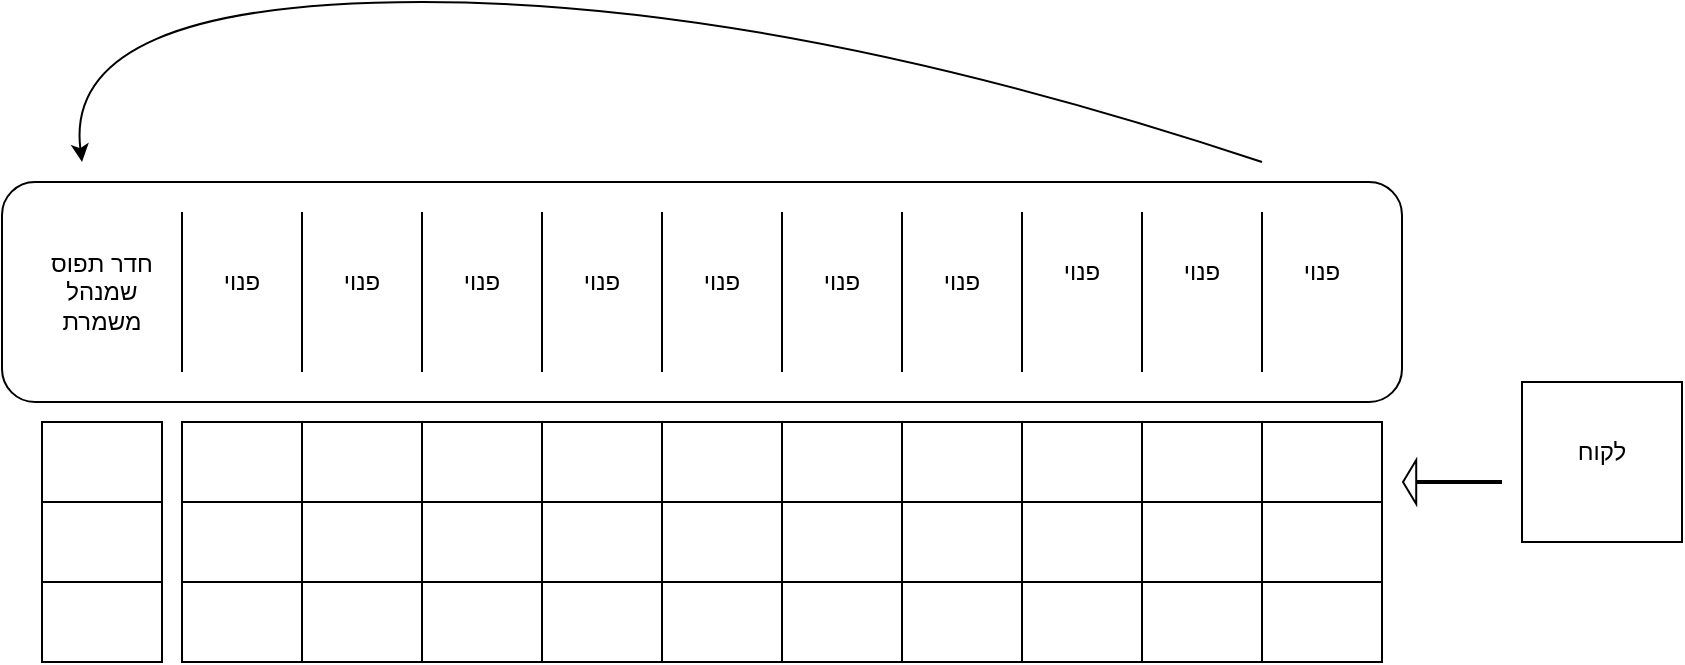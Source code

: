 <mxfile version="15.8.8" type="github">
  <diagram id="prtHgNgQTEPvFCAcTncT" name="Page-1">
    <mxGraphModel dx="1038" dy="579" grid="1" gridSize="10" guides="1" tooltips="1" connect="1" arrows="1" fold="1" page="1" pageScale="1" pageWidth="827" pageHeight="1169" math="0" shadow="0">
      <root>
        <mxCell id="0" />
        <mxCell id="1" parent="0" />
        <mxCell id="VzjRueDHVccjn4ICXeNs-1" value="" style="rounded=1;whiteSpace=wrap;html=1;" vertex="1" parent="1">
          <mxGeometry x="50" y="280" width="700" height="110" as="geometry" />
        </mxCell>
        <mxCell id="VzjRueDHVccjn4ICXeNs-2" value="" style="endArrow=none;html=1;rounded=0;" edge="1" parent="1">
          <mxGeometry width="50" height="50" relative="1" as="geometry">
            <mxPoint x="140" y="375" as="sourcePoint" />
            <mxPoint x="140" y="295" as="targetPoint" />
          </mxGeometry>
        </mxCell>
        <mxCell id="VzjRueDHVccjn4ICXeNs-4" value="" style="endArrow=none;html=1;rounded=0;" edge="1" parent="1">
          <mxGeometry width="50" height="50" relative="1" as="geometry">
            <mxPoint x="200" y="375" as="sourcePoint" />
            <mxPoint x="200" y="295" as="targetPoint" />
          </mxGeometry>
        </mxCell>
        <mxCell id="VzjRueDHVccjn4ICXeNs-5" value="" style="endArrow=none;html=1;rounded=0;" edge="1" parent="1">
          <mxGeometry width="50" height="50" relative="1" as="geometry">
            <mxPoint x="260" y="375" as="sourcePoint" />
            <mxPoint x="260" y="295" as="targetPoint" />
          </mxGeometry>
        </mxCell>
        <mxCell id="VzjRueDHVccjn4ICXeNs-6" value="" style="endArrow=none;html=1;rounded=0;" edge="1" parent="1">
          <mxGeometry width="50" height="50" relative="1" as="geometry">
            <mxPoint x="320" y="375" as="sourcePoint" />
            <mxPoint x="320" y="295" as="targetPoint" />
          </mxGeometry>
        </mxCell>
        <mxCell id="VzjRueDHVccjn4ICXeNs-7" value="" style="endArrow=none;html=1;rounded=0;" edge="1" parent="1">
          <mxGeometry width="50" height="50" relative="1" as="geometry">
            <mxPoint x="380" y="375" as="sourcePoint" />
            <mxPoint x="380" y="295" as="targetPoint" />
          </mxGeometry>
        </mxCell>
        <mxCell id="VzjRueDHVccjn4ICXeNs-8" value="" style="endArrow=none;html=1;rounded=0;" edge="1" parent="1">
          <mxGeometry width="50" height="50" relative="1" as="geometry">
            <mxPoint x="440" y="375" as="sourcePoint" />
            <mxPoint x="440" y="295" as="targetPoint" />
          </mxGeometry>
        </mxCell>
        <mxCell id="VzjRueDHVccjn4ICXeNs-9" value="" style="endArrow=none;html=1;rounded=0;" edge="1" parent="1">
          <mxGeometry width="50" height="50" relative="1" as="geometry">
            <mxPoint x="500" y="375" as="sourcePoint" />
            <mxPoint x="500" y="295" as="targetPoint" />
          </mxGeometry>
        </mxCell>
        <mxCell id="VzjRueDHVccjn4ICXeNs-10" value="" style="endArrow=none;html=1;rounded=0;" edge="1" parent="1">
          <mxGeometry width="50" height="50" relative="1" as="geometry">
            <mxPoint x="560" y="375" as="sourcePoint" />
            <mxPoint x="560" y="295" as="targetPoint" />
          </mxGeometry>
        </mxCell>
        <mxCell id="VzjRueDHVccjn4ICXeNs-11" value="" style="endArrow=none;html=1;rounded=0;" edge="1" parent="1">
          <mxGeometry width="50" height="50" relative="1" as="geometry">
            <mxPoint x="620" y="375" as="sourcePoint" />
            <mxPoint x="620" y="295" as="targetPoint" />
          </mxGeometry>
        </mxCell>
        <mxCell id="VzjRueDHVccjn4ICXeNs-12" value="" style="endArrow=none;html=1;rounded=0;" edge="1" parent="1">
          <mxGeometry width="50" height="50" relative="1" as="geometry">
            <mxPoint x="680" y="375" as="sourcePoint" />
            <mxPoint x="680" y="295" as="targetPoint" />
          </mxGeometry>
        </mxCell>
        <mxCell id="VzjRueDHVccjn4ICXeNs-13" value="חדר תפוס שמנהל משמרת" style="text;html=1;strokeColor=none;fillColor=none;align=center;verticalAlign=middle;whiteSpace=wrap;rounded=0;" vertex="1" parent="1">
          <mxGeometry x="70" y="315" width="60" height="40" as="geometry" />
        </mxCell>
        <mxCell id="VzjRueDHVccjn4ICXeNs-15" value="" style="whiteSpace=wrap;html=1;aspect=fixed;" vertex="1" parent="1">
          <mxGeometry x="810" y="380" width="80" height="80" as="geometry" />
        </mxCell>
        <mxCell id="VzjRueDHVccjn4ICXeNs-16" value="" style="shape=flexArrow;endArrow=classic;html=1;rounded=0;width=1;endSize=1.87;" edge="1" parent="1">
          <mxGeometry width="50" height="50" relative="1" as="geometry">
            <mxPoint x="800" y="430" as="sourcePoint" />
            <mxPoint x="750" y="430" as="targetPoint" />
          </mxGeometry>
        </mxCell>
        <mxCell id="VzjRueDHVccjn4ICXeNs-17" value="פנוי" style="text;html=1;strokeColor=none;fillColor=none;align=center;verticalAlign=middle;whiteSpace=wrap;rounded=0;" vertex="1" parent="1">
          <mxGeometry x="680" y="310" width="60" height="30" as="geometry" />
        </mxCell>
        <mxCell id="VzjRueDHVccjn4ICXeNs-18" value="פנוי" style="text;html=1;strokeColor=none;fillColor=none;align=center;verticalAlign=middle;whiteSpace=wrap;rounded=0;" vertex="1" parent="1">
          <mxGeometry x="620" y="310" width="60" height="30" as="geometry" />
        </mxCell>
        <mxCell id="VzjRueDHVccjn4ICXeNs-19" value="פנוי" style="text;html=1;strokeColor=none;fillColor=none;align=center;verticalAlign=middle;whiteSpace=wrap;rounded=0;" vertex="1" parent="1">
          <mxGeometry x="560" y="305" width="60" height="40" as="geometry" />
        </mxCell>
        <mxCell id="VzjRueDHVccjn4ICXeNs-20" value="פנוי" style="text;html=1;strokeColor=none;fillColor=none;align=center;verticalAlign=middle;whiteSpace=wrap;rounded=0;" vertex="1" parent="1">
          <mxGeometry x="500" y="315" width="60" height="30" as="geometry" />
        </mxCell>
        <mxCell id="VzjRueDHVccjn4ICXeNs-21" value="פנוי" style="text;html=1;strokeColor=none;fillColor=none;align=center;verticalAlign=middle;whiteSpace=wrap;rounded=0;" vertex="1" parent="1">
          <mxGeometry x="440" y="315" width="60" height="30" as="geometry" />
        </mxCell>
        <mxCell id="VzjRueDHVccjn4ICXeNs-22" value="פנוי" style="text;html=1;strokeColor=none;fillColor=none;align=center;verticalAlign=middle;whiteSpace=wrap;rounded=0;" vertex="1" parent="1">
          <mxGeometry x="380" y="310" width="60" height="40" as="geometry" />
        </mxCell>
        <mxCell id="VzjRueDHVccjn4ICXeNs-23" value="פנוי" style="text;html=1;strokeColor=none;fillColor=none;align=center;verticalAlign=middle;whiteSpace=wrap;rounded=0;" vertex="1" parent="1">
          <mxGeometry x="320" y="315" width="60" height="30" as="geometry" />
        </mxCell>
        <mxCell id="VzjRueDHVccjn4ICXeNs-24" value="פנוי" style="text;html=1;strokeColor=none;fillColor=none;align=center;verticalAlign=middle;whiteSpace=wrap;rounded=0;" vertex="1" parent="1">
          <mxGeometry x="260" y="315" width="60" height="30" as="geometry" />
        </mxCell>
        <mxCell id="VzjRueDHVccjn4ICXeNs-25" value="פנוי" style="text;html=1;strokeColor=none;fillColor=none;align=center;verticalAlign=middle;whiteSpace=wrap;rounded=0;" vertex="1" parent="1">
          <mxGeometry x="200" y="310" width="60" height="40" as="geometry" />
        </mxCell>
        <mxCell id="VzjRueDHVccjn4ICXeNs-26" value="פנוי" style="text;html=1;strokeColor=none;fillColor=none;align=center;verticalAlign=middle;whiteSpace=wrap;rounded=0;" vertex="1" parent="1">
          <mxGeometry x="140" y="315" width="60" height="30" as="geometry" />
        </mxCell>
        <mxCell id="VzjRueDHVccjn4ICXeNs-27" value="לקוח" style="text;html=1;strokeColor=none;fillColor=none;align=center;verticalAlign=middle;whiteSpace=wrap;rounded=0;" vertex="1" parent="1">
          <mxGeometry x="820" y="400" width="60" height="30" as="geometry" />
        </mxCell>
        <mxCell id="VzjRueDHVccjn4ICXeNs-28" value="" style="curved=1;endArrow=classic;html=1;rounded=0;" edge="1" parent="1">
          <mxGeometry width="50" height="50" relative="1" as="geometry">
            <mxPoint x="680" y="270" as="sourcePoint" />
            <mxPoint x="90" y="270" as="targetPoint" />
            <Array as="points">
              <mxPoint x="440" y="190" />
              <mxPoint x="80" y="190" />
            </Array>
          </mxGeometry>
        </mxCell>
        <mxCell id="VzjRueDHVccjn4ICXeNs-29" value="" style="shape=process;whiteSpace=wrap;html=1;backgroundOutline=1;size=0.333;rotation=-90;" vertex="1" parent="1">
          <mxGeometry x="40" y="430" width="120" height="60" as="geometry" />
        </mxCell>
        <mxCell id="VzjRueDHVccjn4ICXeNs-30" value="" style="shape=process;whiteSpace=wrap;html=1;backgroundOutline=1;size=0.333;rotation=-90;" vertex="1" parent="1">
          <mxGeometry x="110" y="430" width="120" height="60" as="geometry" />
        </mxCell>
        <mxCell id="VzjRueDHVccjn4ICXeNs-31" value="" style="shape=process;whiteSpace=wrap;html=1;backgroundOutline=1;size=0.333;rotation=-90;" vertex="1" parent="1">
          <mxGeometry x="170" y="430" width="120" height="60" as="geometry" />
        </mxCell>
        <mxCell id="VzjRueDHVccjn4ICXeNs-32" value="" style="shape=process;whiteSpace=wrap;html=1;backgroundOutline=1;size=0.333;rotation=-90;" vertex="1" parent="1">
          <mxGeometry x="230" y="430" width="120" height="60" as="geometry" />
        </mxCell>
        <mxCell id="VzjRueDHVccjn4ICXeNs-35" value="" style="shape=process;whiteSpace=wrap;html=1;backgroundOutline=1;size=0.333;rotation=-90;" vertex="1" parent="1">
          <mxGeometry x="290" y="430" width="120" height="60" as="geometry" />
        </mxCell>
        <mxCell id="VzjRueDHVccjn4ICXeNs-36" value="" style="shape=process;whiteSpace=wrap;html=1;backgroundOutline=1;size=0.333;rotation=-90;" vertex="1" parent="1">
          <mxGeometry x="350" y="430" width="120" height="60" as="geometry" />
        </mxCell>
        <mxCell id="VzjRueDHVccjn4ICXeNs-37" value="" style="shape=process;whiteSpace=wrap;html=1;backgroundOutline=1;size=0.333;rotation=-90;" vertex="1" parent="1">
          <mxGeometry x="410" y="430" width="120" height="60" as="geometry" />
        </mxCell>
        <mxCell id="VzjRueDHVccjn4ICXeNs-38" value="" style="shape=process;whiteSpace=wrap;html=1;backgroundOutline=1;size=0.333;rotation=-90;" vertex="1" parent="1">
          <mxGeometry x="470" y="430" width="120" height="60" as="geometry" />
        </mxCell>
        <mxCell id="VzjRueDHVccjn4ICXeNs-39" value="" style="shape=process;whiteSpace=wrap;html=1;backgroundOutline=1;size=0.333;rotation=-90;" vertex="1" parent="1">
          <mxGeometry x="530" y="430" width="120" height="60" as="geometry" />
        </mxCell>
        <mxCell id="VzjRueDHVccjn4ICXeNs-40" value="" style="shape=process;whiteSpace=wrap;html=1;backgroundOutline=1;size=0.333;rotation=-90;" vertex="1" parent="1">
          <mxGeometry x="590" y="430" width="120" height="60" as="geometry" />
        </mxCell>
        <mxCell id="VzjRueDHVccjn4ICXeNs-41" value="" style="shape=process;whiteSpace=wrap;html=1;backgroundOutline=1;size=0.333;rotation=-90;" vertex="1" parent="1">
          <mxGeometry x="650" y="430" width="120" height="60" as="geometry" />
        </mxCell>
      </root>
    </mxGraphModel>
  </diagram>
</mxfile>
